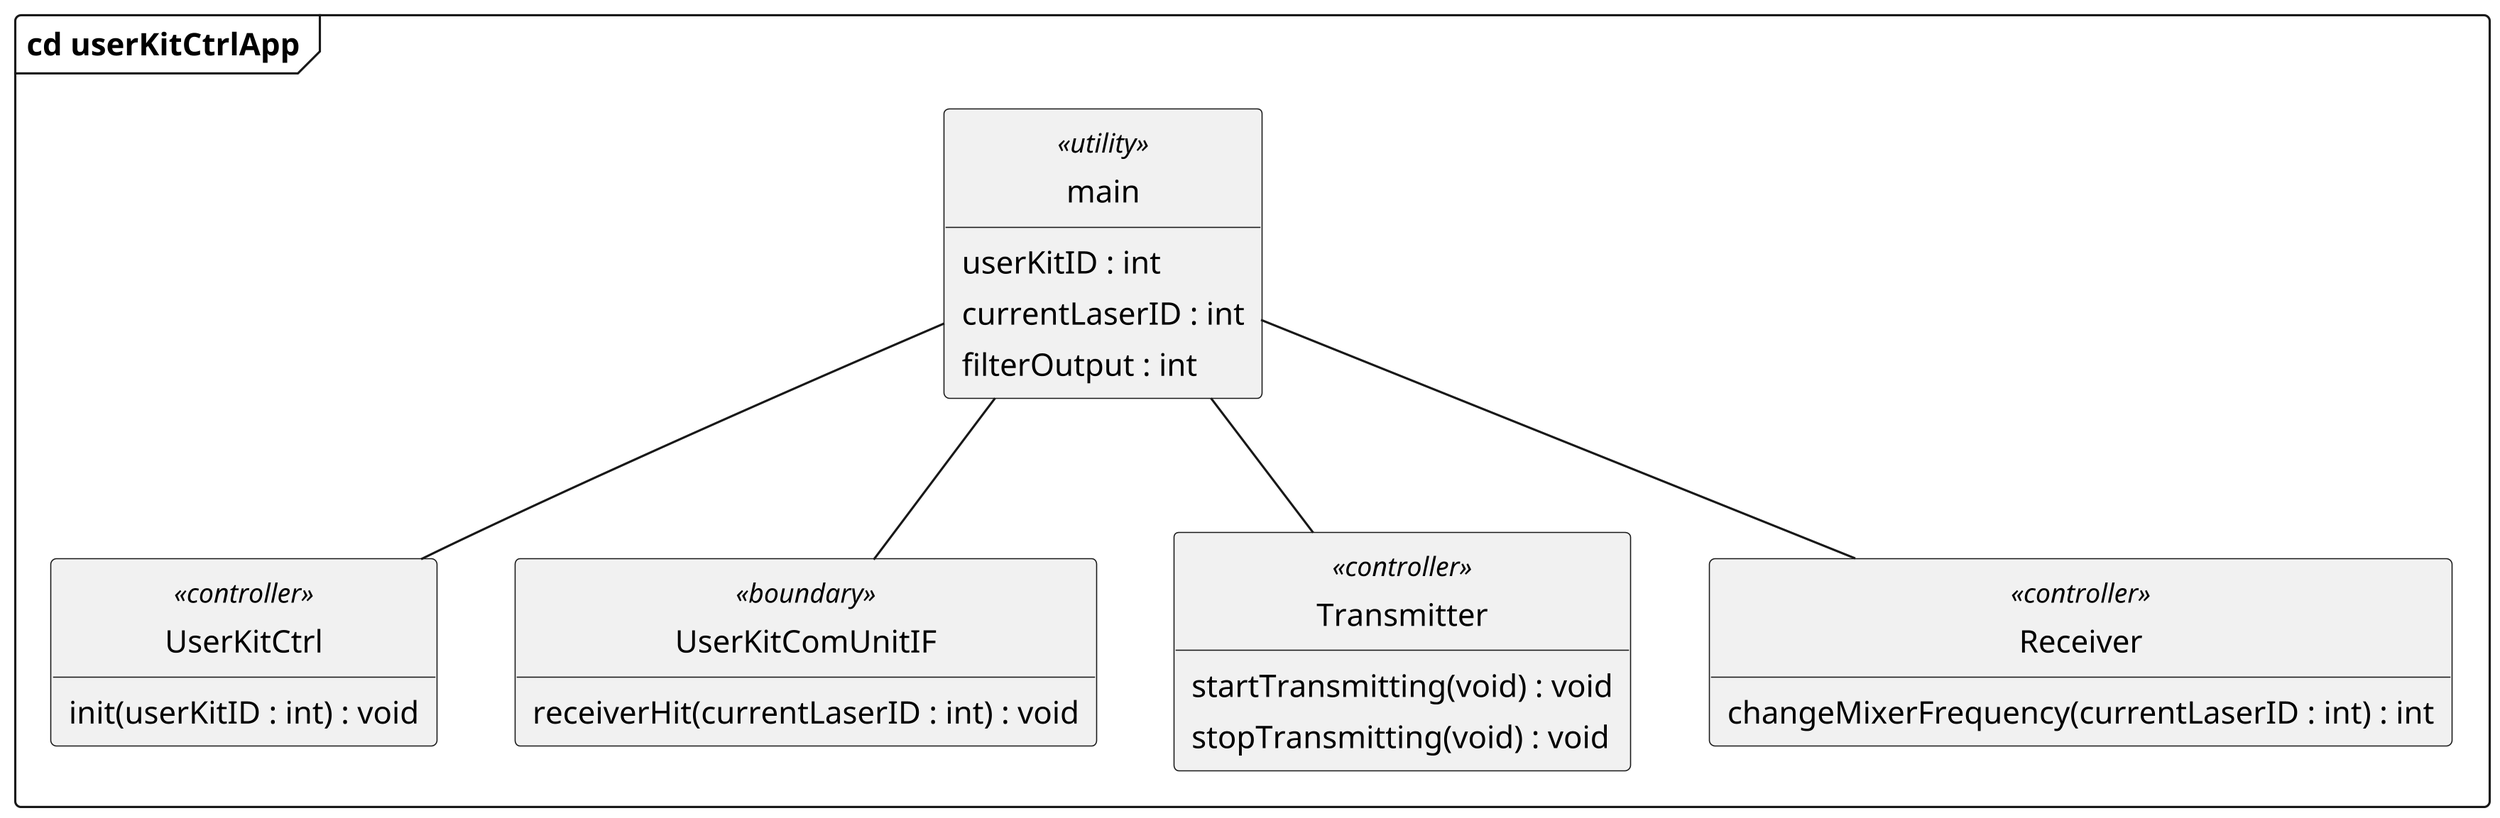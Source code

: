 @startuml userKitCtrlApp_cd

skinparam {
    monochrome true
    dpi 300
    padding 2
    packageStyle rectangle
    packageStyle frame
    shadowing false
    classAttributeIconSize 0
}
hide circle
hide empty members

frame "cd userKitCtrlApp" {

    class main <<utility>> {
        userKitID : int
        currentLaserID : int
        filterOutput : int
    }

    class UserKitCtrl <<controller>> {
        init(userKitID : int) : void
    }

    class UserKitComUnitIF <<boundary>> {
        receiverHit(currentLaserID : int) : void
    }

    class Transmitter <<controller>> {
        startTransmitting(void) : void
        stopTransmitting(void) : void
    }

    class Receiver <<controller>> {
        changeMixerFrequency(currentLaserID : int) : int
    }
}

main -- UserKitCtrl
main -- Transmitter
main -- Receiver
main -- UserKitComUnitIF

@enduml